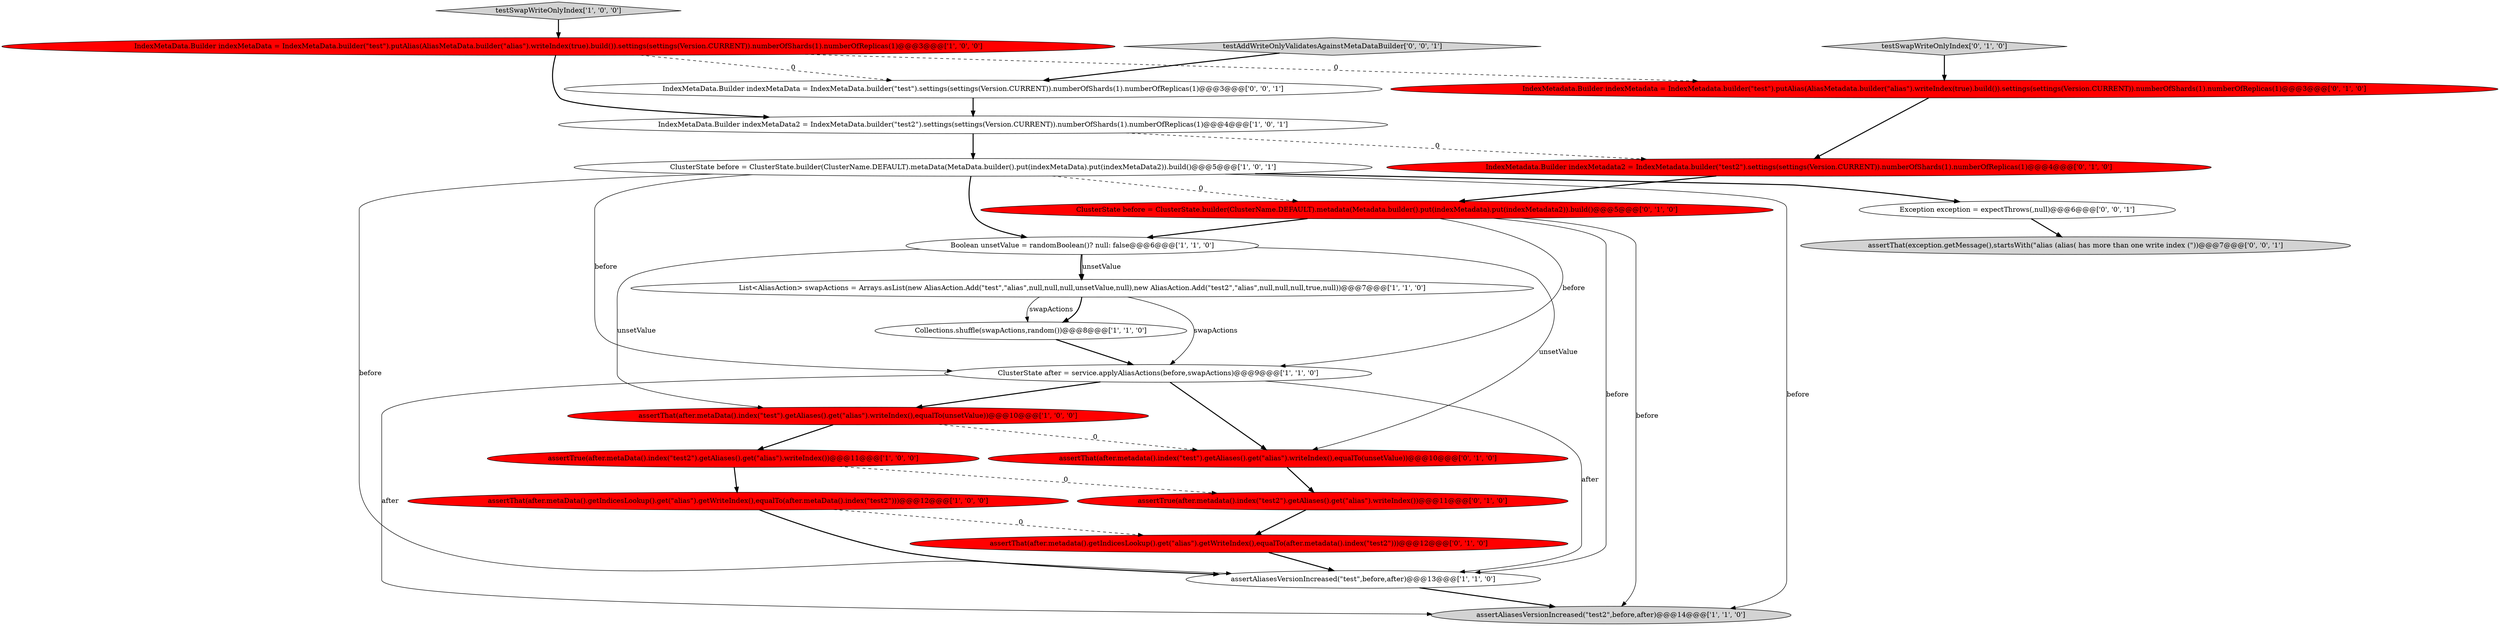 digraph {
5 [style = filled, label = "List<AliasAction> swapActions = Arrays.asList(new AliasAction.Add(\"test\",\"alias\",null,null,null,unsetValue,null),new AliasAction.Add(\"test2\",\"alias\",null,null,null,true,null))@@@7@@@['1', '1', '0']", fillcolor = white, shape = ellipse image = "AAA0AAABBB1BBB"];
7 [style = filled, label = "assertAliasesVersionIncreased(\"test\",before,after)@@@13@@@['1', '1', '0']", fillcolor = white, shape = ellipse image = "AAA0AAABBB1BBB"];
17 [style = filled, label = "assertTrue(after.metadata().index(\"test2\").getAliases().get(\"alias\").writeIndex())@@@11@@@['0', '1', '0']", fillcolor = red, shape = ellipse image = "AAA1AAABBB2BBB"];
4 [style = filled, label = "assertThat(after.metaData().getIndicesLookup().get(\"alias\").getWriteIndex(),equalTo(after.metaData().index(\"test2\")))@@@12@@@['1', '0', '0']", fillcolor = red, shape = ellipse image = "AAA1AAABBB1BBB"];
23 [style = filled, label = "IndexMetaData.Builder indexMetaData = IndexMetaData.builder(\"test\").settings(settings(Version.CURRENT)).numberOfShards(1).numberOfReplicas(1)@@@3@@@['0', '0', '1']", fillcolor = white, shape = ellipse image = "AAA0AAABBB3BBB"];
18 [style = filled, label = "assertThat(after.metadata().getIndicesLookup().get(\"alias\").getWriteIndex(),equalTo(after.metadata().index(\"test2\")))@@@12@@@['0', '1', '0']", fillcolor = red, shape = ellipse image = "AAA1AAABBB2BBB"];
13 [style = filled, label = "ClusterState before = ClusterState.builder(ClusterName.DEFAULT).metadata(Metadata.builder().put(indexMetadata).put(indexMetadata2)).build()@@@5@@@['0', '1', '0']", fillcolor = red, shape = ellipse image = "AAA1AAABBB2BBB"];
14 [style = filled, label = "testSwapWriteOnlyIndex['0', '1', '0']", fillcolor = lightgray, shape = diamond image = "AAA0AAABBB2BBB"];
21 [style = filled, label = "testAddWriteOnlyValidatesAgainstMetaDataBuilder['0', '0', '1']", fillcolor = lightgray, shape = diamond image = "AAA0AAABBB3BBB"];
6 [style = filled, label = "assertThat(after.metaData().index(\"test\").getAliases().get(\"alias\").writeIndex(),equalTo(unsetValue))@@@10@@@['1', '0', '0']", fillcolor = red, shape = ellipse image = "AAA1AAABBB1BBB"];
0 [style = filled, label = "ClusterState after = service.applyAliasActions(before,swapActions)@@@9@@@['1', '1', '0']", fillcolor = white, shape = ellipse image = "AAA0AAABBB1BBB"];
2 [style = filled, label = "Collections.shuffle(swapActions,random())@@@8@@@['1', '1', '0']", fillcolor = white, shape = ellipse image = "AAA0AAABBB1BBB"];
19 [style = filled, label = "IndexMetadata.Builder indexMetadata = IndexMetadata.builder(\"test\").putAlias(AliasMetadata.builder(\"alias\").writeIndex(true).build()).settings(settings(Version.CURRENT)).numberOfShards(1).numberOfReplicas(1)@@@3@@@['0', '1', '0']", fillcolor = red, shape = ellipse image = "AAA1AAABBB2BBB"];
10 [style = filled, label = "assertTrue(after.metaData().index(\"test2\").getAliases().get(\"alias\").writeIndex())@@@11@@@['1', '0', '0']", fillcolor = red, shape = ellipse image = "AAA1AAABBB1BBB"];
1 [style = filled, label = "assertAliasesVersionIncreased(\"test2\",before,after)@@@14@@@['1', '1', '0']", fillcolor = lightgray, shape = ellipse image = "AAA0AAABBB1BBB"];
3 [style = filled, label = "IndexMetaData.Builder indexMetaData = IndexMetaData.builder(\"test\").putAlias(AliasMetaData.builder(\"alias\").writeIndex(true).build()).settings(settings(Version.CURRENT)).numberOfShards(1).numberOfReplicas(1)@@@3@@@['1', '0', '0']", fillcolor = red, shape = ellipse image = "AAA1AAABBB1BBB"];
8 [style = filled, label = "ClusterState before = ClusterState.builder(ClusterName.DEFAULT).metaData(MetaData.builder().put(indexMetaData).put(indexMetaData2)).build()@@@5@@@['1', '0', '1']", fillcolor = white, shape = ellipse image = "AAA0AAABBB1BBB"];
12 [style = filled, label = "testSwapWriteOnlyIndex['1', '0', '0']", fillcolor = lightgray, shape = diamond image = "AAA0AAABBB1BBB"];
16 [style = filled, label = "assertThat(after.metadata().index(\"test\").getAliases().get(\"alias\").writeIndex(),equalTo(unsetValue))@@@10@@@['0', '1', '0']", fillcolor = red, shape = ellipse image = "AAA1AAABBB2BBB"];
22 [style = filled, label = "assertThat(exception.getMessage(),startsWith(\"alias (alias( has more than one write index (\"))@@@7@@@['0', '0', '1']", fillcolor = lightgray, shape = ellipse image = "AAA0AAABBB3BBB"];
11 [style = filled, label = "IndexMetaData.Builder indexMetaData2 = IndexMetaData.builder(\"test2\").settings(settings(Version.CURRENT)).numberOfShards(1).numberOfReplicas(1)@@@4@@@['1', '0', '1']", fillcolor = white, shape = ellipse image = "AAA0AAABBB1BBB"];
9 [style = filled, label = "Boolean unsetValue = randomBoolean()? null: false@@@6@@@['1', '1', '0']", fillcolor = white, shape = ellipse image = "AAA0AAABBB1BBB"];
15 [style = filled, label = "IndexMetadata.Builder indexMetadata2 = IndexMetadata.builder(\"test2\").settings(settings(Version.CURRENT)).numberOfShards(1).numberOfReplicas(1)@@@4@@@['0', '1', '0']", fillcolor = red, shape = ellipse image = "AAA1AAABBB2BBB"];
20 [style = filled, label = "Exception exception = expectThrows(,null)@@@6@@@['0', '0', '1']", fillcolor = white, shape = ellipse image = "AAA0AAABBB3BBB"];
4->18 [style = dashed, label="0"];
0->16 [style = bold, label=""];
9->5 [style = solid, label="unsetValue"];
9->16 [style = solid, label="unsetValue"];
15->13 [style = bold, label=""];
8->7 [style = solid, label="before"];
7->1 [style = bold, label=""];
13->1 [style = solid, label="before"];
0->6 [style = bold, label=""];
11->15 [style = dashed, label="0"];
3->11 [style = bold, label=""];
14->19 [style = bold, label=""];
16->17 [style = bold, label=""];
8->0 [style = solid, label="before"];
4->7 [style = bold, label=""];
20->22 [style = bold, label=""];
13->0 [style = solid, label="before"];
3->19 [style = dashed, label="0"];
8->13 [style = dashed, label="0"];
3->23 [style = dashed, label="0"];
5->2 [style = bold, label=""];
2->0 [style = bold, label=""];
6->16 [style = dashed, label="0"];
8->20 [style = bold, label=""];
8->1 [style = solid, label="before"];
9->6 [style = solid, label="unsetValue"];
6->10 [style = bold, label=""];
8->9 [style = bold, label=""];
10->17 [style = dashed, label="0"];
10->4 [style = bold, label=""];
9->5 [style = bold, label=""];
0->7 [style = solid, label="after"];
11->8 [style = bold, label=""];
5->0 [style = solid, label="swapActions"];
0->1 [style = solid, label="after"];
12->3 [style = bold, label=""];
13->9 [style = bold, label=""];
19->15 [style = bold, label=""];
18->7 [style = bold, label=""];
23->11 [style = bold, label=""];
13->7 [style = solid, label="before"];
5->2 [style = solid, label="swapActions"];
17->18 [style = bold, label=""];
21->23 [style = bold, label=""];
}
